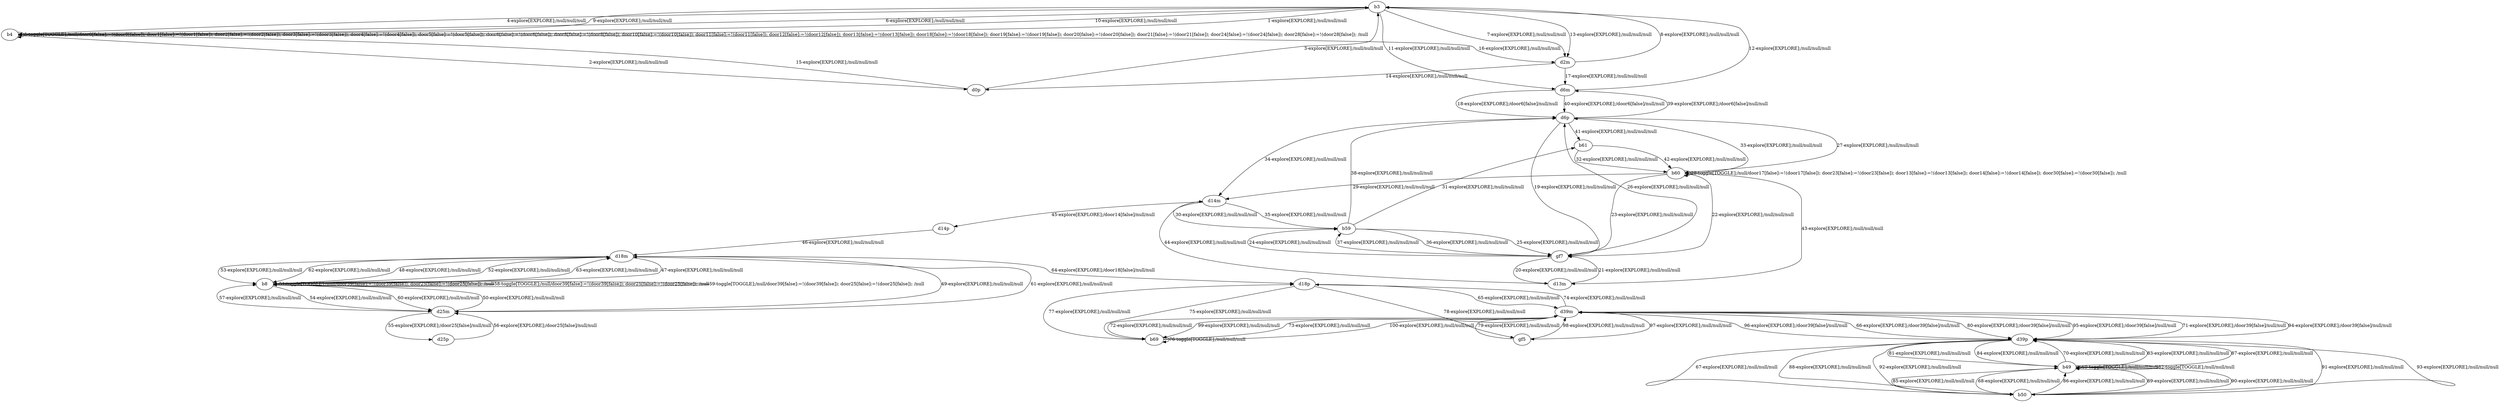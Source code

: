 # Total number of goals covered by this test: 3
# b49 --> b50
# d39p --> b49
# b49 --> d39p

digraph g {
"b3" -> "b4" [label = "1-explore[EXPLORE];/null/null/null"];
"b4" -> "d0p" [label = "2-explore[EXPLORE];/null/null/null"];
"d0p" -> "b3" [label = "3-explore[EXPLORE];/null/null/null"];
"b3" -> "b4" [label = "4-explore[EXPLORE];/null/null/null"];
"b4" -> "b4" [label = "5-toggle[TOGGLE];/null/door0[false]:=!(door0[false]); door1[false]:=!(door1[false]); door2[false]:=!(door2[false]); door3[false]:=!(door3[false]); door4[false]:=!(door4[false]); door5[false]:=!(door5[false]); door6[false]:=!(door6[false]); door8[false]:=!(door8[false]); door10[false]:=!(door10[false]); door11[false]:=!(door11[false]); door12[false]:=!(door12[false]); door13[false]:=!(door13[false]); door18[false]:=!(door18[false]); door19[false]:=!(door19[false]); door20[false]:=!(door20[false]); door21[false]:=!(door21[false]); door24[false]:=!(door24[false]); door28[false]:=!(door28[false]); /null"];
"b4" -> "b3" [label = "6-explore[EXPLORE];/null/null/null"];
"b3" -> "d2m" [label = "7-explore[EXPLORE];/null/null/null"];
"d2m" -> "b3" [label = "8-explore[EXPLORE];/null/null/null"];
"b3" -> "b4" [label = "9-explore[EXPLORE];/null/null/null"];
"b4" -> "b3" [label = "10-explore[EXPLORE];/null/null/null"];
"b3" -> "d6m" [label = "11-explore[EXPLORE];/null/null/null"];
"d6m" -> "b3" [label = "12-explore[EXPLORE];/null/null/null"];
"b3" -> "d2m" [label = "13-explore[EXPLORE];/null/null/null"];
"d2m" -> "d0p" [label = "14-explore[EXPLORE];/null/null/null"];
"d0p" -> "b4" [label = "15-explore[EXPLORE];/null/null/null"];
"b4" -> "d2m" [label = "16-explore[EXPLORE];/null/null/null"];
"d2m" -> "d6m" [label = "17-explore[EXPLORE];/null/null/null"];
"d6m" -> "d6p" [label = "18-explore[EXPLORE];/door6[false]/null/null"];
"d6p" -> "gf7" [label = "19-explore[EXPLORE];/null/null/null"];
"gf7" -> "d13m" [label = "20-explore[EXPLORE];/null/null/null"];
"d13m" -> "gf7" [label = "21-explore[EXPLORE];/null/null/null"];
"gf7" -> "b60" [label = "22-explore[EXPLORE];/null/null/null"];
"b60" -> "gf7" [label = "23-explore[EXPLORE];/null/null/null"];
"gf7" -> "b59" [label = "24-explore[EXPLORE];/null/null/null"];
"b59" -> "gf7" [label = "25-explore[EXPLORE];/null/null/null"];
"gf7" -> "d6p" [label = "26-explore[EXPLORE];/null/null/null"];
"d6p" -> "b60" [label = "27-explore[EXPLORE];/null/null/null"];
"b60" -> "b60" [label = "28-toggle[TOGGLE];/null/door17[false]:=!(door17[false]); door23[false]:=!(door23[false]); door13[false]:=!(door13[false]); door14[false]:=!(door14[false]); door30[false]:=!(door30[false]); /null"];
"b60" -> "d14m" [label = "29-explore[EXPLORE];/null/null/null"];
"d14m" -> "b59" [label = "30-explore[EXPLORE];/null/null/null"];
"b59" -> "b61" [label = "31-explore[EXPLORE];/null/null/null"];
"b61" -> "b60" [label = "32-explore[EXPLORE];/null/null/null"];
"b60" -> "d6p" [label = "33-explore[EXPLORE];/null/null/null"];
"d6p" -> "d14m" [label = "34-explore[EXPLORE];/null/null/null"];
"d14m" -> "b59" [label = "35-explore[EXPLORE];/null/null/null"];
"b59" -> "gf7" [label = "36-explore[EXPLORE];/null/null/null"];
"gf7" -> "b59" [label = "37-explore[EXPLORE];/null/null/null"];
"b59" -> "d6p" [label = "38-explore[EXPLORE];/null/null/null"];
"d6p" -> "d6m" [label = "39-explore[EXPLORE];/door6[false]/null/null"];
"d6m" -> "d6p" [label = "40-explore[EXPLORE];/door6[false]/null/null"];
"d6p" -> "b61" [label = "41-explore[EXPLORE];/null/null/null"];
"b61" -> "b60" [label = "42-explore[EXPLORE];/null/null/null"];
"b60" -> "d13m" [label = "43-explore[EXPLORE];/null/null/null"];
"d13m" -> "d14m" [label = "44-explore[EXPLORE];/null/null/null"];
"d14m" -> "d14p" [label = "45-explore[EXPLORE];/door14[false]/null/null"];
"d14p" -> "d18m" [label = "46-explore[EXPLORE];/null/null/null"];
"d18m" -> "b8" [label = "47-explore[EXPLORE];/null/null/null"];
"b8" -> "d18m" [label = "48-explore[EXPLORE];/null/null/null"];
"d18m" -> "d25m" [label = "49-explore[EXPLORE];/null/null/null"];
"d25m" -> "b8" [label = "50-explore[EXPLORE];/null/null/null"];
"b8" -> "b8" [label = "51-toggle[TOGGLE];/null/door39[false]:=!(door39[false]); door25[false]:=!(door25[false]); /null"];
"b8" -> "d18m" [label = "52-explore[EXPLORE];/null/null/null"];
"d18m" -> "b8" [label = "53-explore[EXPLORE];/null/null/null"];
"b8" -> "d25m" [label = "54-explore[EXPLORE];/null/null/null"];
"d25m" -> "d25p" [label = "55-explore[EXPLORE];/door25[false]/null/null"];
"d25p" -> "d25m" [label = "56-explore[EXPLORE];/door25[false]/null/null"];
"d25m" -> "b8" [label = "57-explore[EXPLORE];/null/null/null"];
"b8" -> "b8" [label = "58-toggle[TOGGLE];/null/door39[false]:=!(door39[false]); door25[false]:=!(door25[false]); /null"];
"b8" -> "b8" [label = "59-toggle[TOGGLE];/null/door39[false]:=!(door39[false]); door25[false]:=!(door25[false]); /null"];
"b8" -> "d25m" [label = "60-explore[EXPLORE];/null/null/null"];
"d25m" -> "d18m" [label = "61-explore[EXPLORE];/null/null/null"];
"d18m" -> "b8" [label = "62-explore[EXPLORE];/null/null/null"];
"b8" -> "d18m" [label = "63-explore[EXPLORE];/null/null/null"];
"d18m" -> "d18p" [label = "64-explore[EXPLORE];/door18[false]/null/null"];
"d18p" -> "d39m" [label = "65-explore[EXPLORE];/null/null/null"];
"d39m" -> "d39p" [label = "66-explore[EXPLORE];/door39[false]/null/null"];
"d39p" -> "b50" [label = "67-explore[EXPLORE];/null/null/null"];
"b50" -> "b49" [label = "68-explore[EXPLORE];/null/null/null"];
"b49" -> "b49" [label = "69-toggle[TOGGLE];/null/null/null"];
"b49" -> "d39p" [label = "70-explore[EXPLORE];/null/null/null"];
"d39p" -> "d39m" [label = "71-explore[EXPLORE];/door39[false]/null/null"];
"d39m" -> "b69" [label = "72-explore[EXPLORE];/null/null/null"];
"b69" -> "d39m" [label = "73-explore[EXPLORE];/null/null/null"];
"d39m" -> "d18p" [label = "74-explore[EXPLORE];/null/null/null"];
"d18p" -> "b69" [label = "75-explore[EXPLORE];/null/null/null"];
"b69" -> "b69" [label = "76-toggle[TOGGLE];/null/null/null"];
"b69" -> "d18p" [label = "77-explore[EXPLORE];/null/null/null"];
"d18p" -> "gf5" [label = "78-explore[EXPLORE];/null/null/null"];
"gf5" -> "d39m" [label = "79-explore[EXPLORE];/null/null/null"];
"d39m" -> "d39p" [label = "80-explore[EXPLORE];/door39[false]/null/null"];
"d39p" -> "b49" [label = "81-explore[EXPLORE];/null/null/null"];
"b49" -> "b49" [label = "82-toggle[TOGGLE];/null/null/null"];
"b49" -> "d39p" [label = "83-explore[EXPLORE];/null/null/null"];
"d39p" -> "b49" [label = "84-explore[EXPLORE];/null/null/null"];
"b49" -> "b50" [label = "85-explore[EXPLORE];/null/null/null"];
"b50" -> "b49" [label = "86-explore[EXPLORE];/null/null/null"];
"b49" -> "d39p" [label = "87-explore[EXPLORE];/null/null/null"];
"d39p" -> "b50" [label = "88-explore[EXPLORE];/null/null/null"];
"b50" -> "b49" [label = "89-explore[EXPLORE];/null/null/null"];
"b49" -> "b50" [label = "90-explore[EXPLORE];/null/null/null"];
"b50" -> "d39p" [label = "91-explore[EXPLORE];/null/null/null"];
"d39p" -> "b50" [label = "92-explore[EXPLORE];/null/null/null"];
"b50" -> "d39p" [label = "93-explore[EXPLORE];/null/null/null"];
"d39p" -> "d39m" [label = "94-explore[EXPLORE];/door39[false]/null/null"];
"d39m" -> "d39p" [label = "95-explore[EXPLORE];/door39[false]/null/null"];
"d39p" -> "d39m" [label = "96-explore[EXPLORE];/door39[false]/null/null"];
"d39m" -> "gf5" [label = "97-explore[EXPLORE];/null/null/null"];
"gf5" -> "d39m" [label = "98-explore[EXPLORE];/null/null/null"];
"d39m" -> "b69" [label = "99-explore[EXPLORE];/null/null/null"];
"b69" -> "d39m" [label = "100-explore[EXPLORE];/null/null/null"];
}